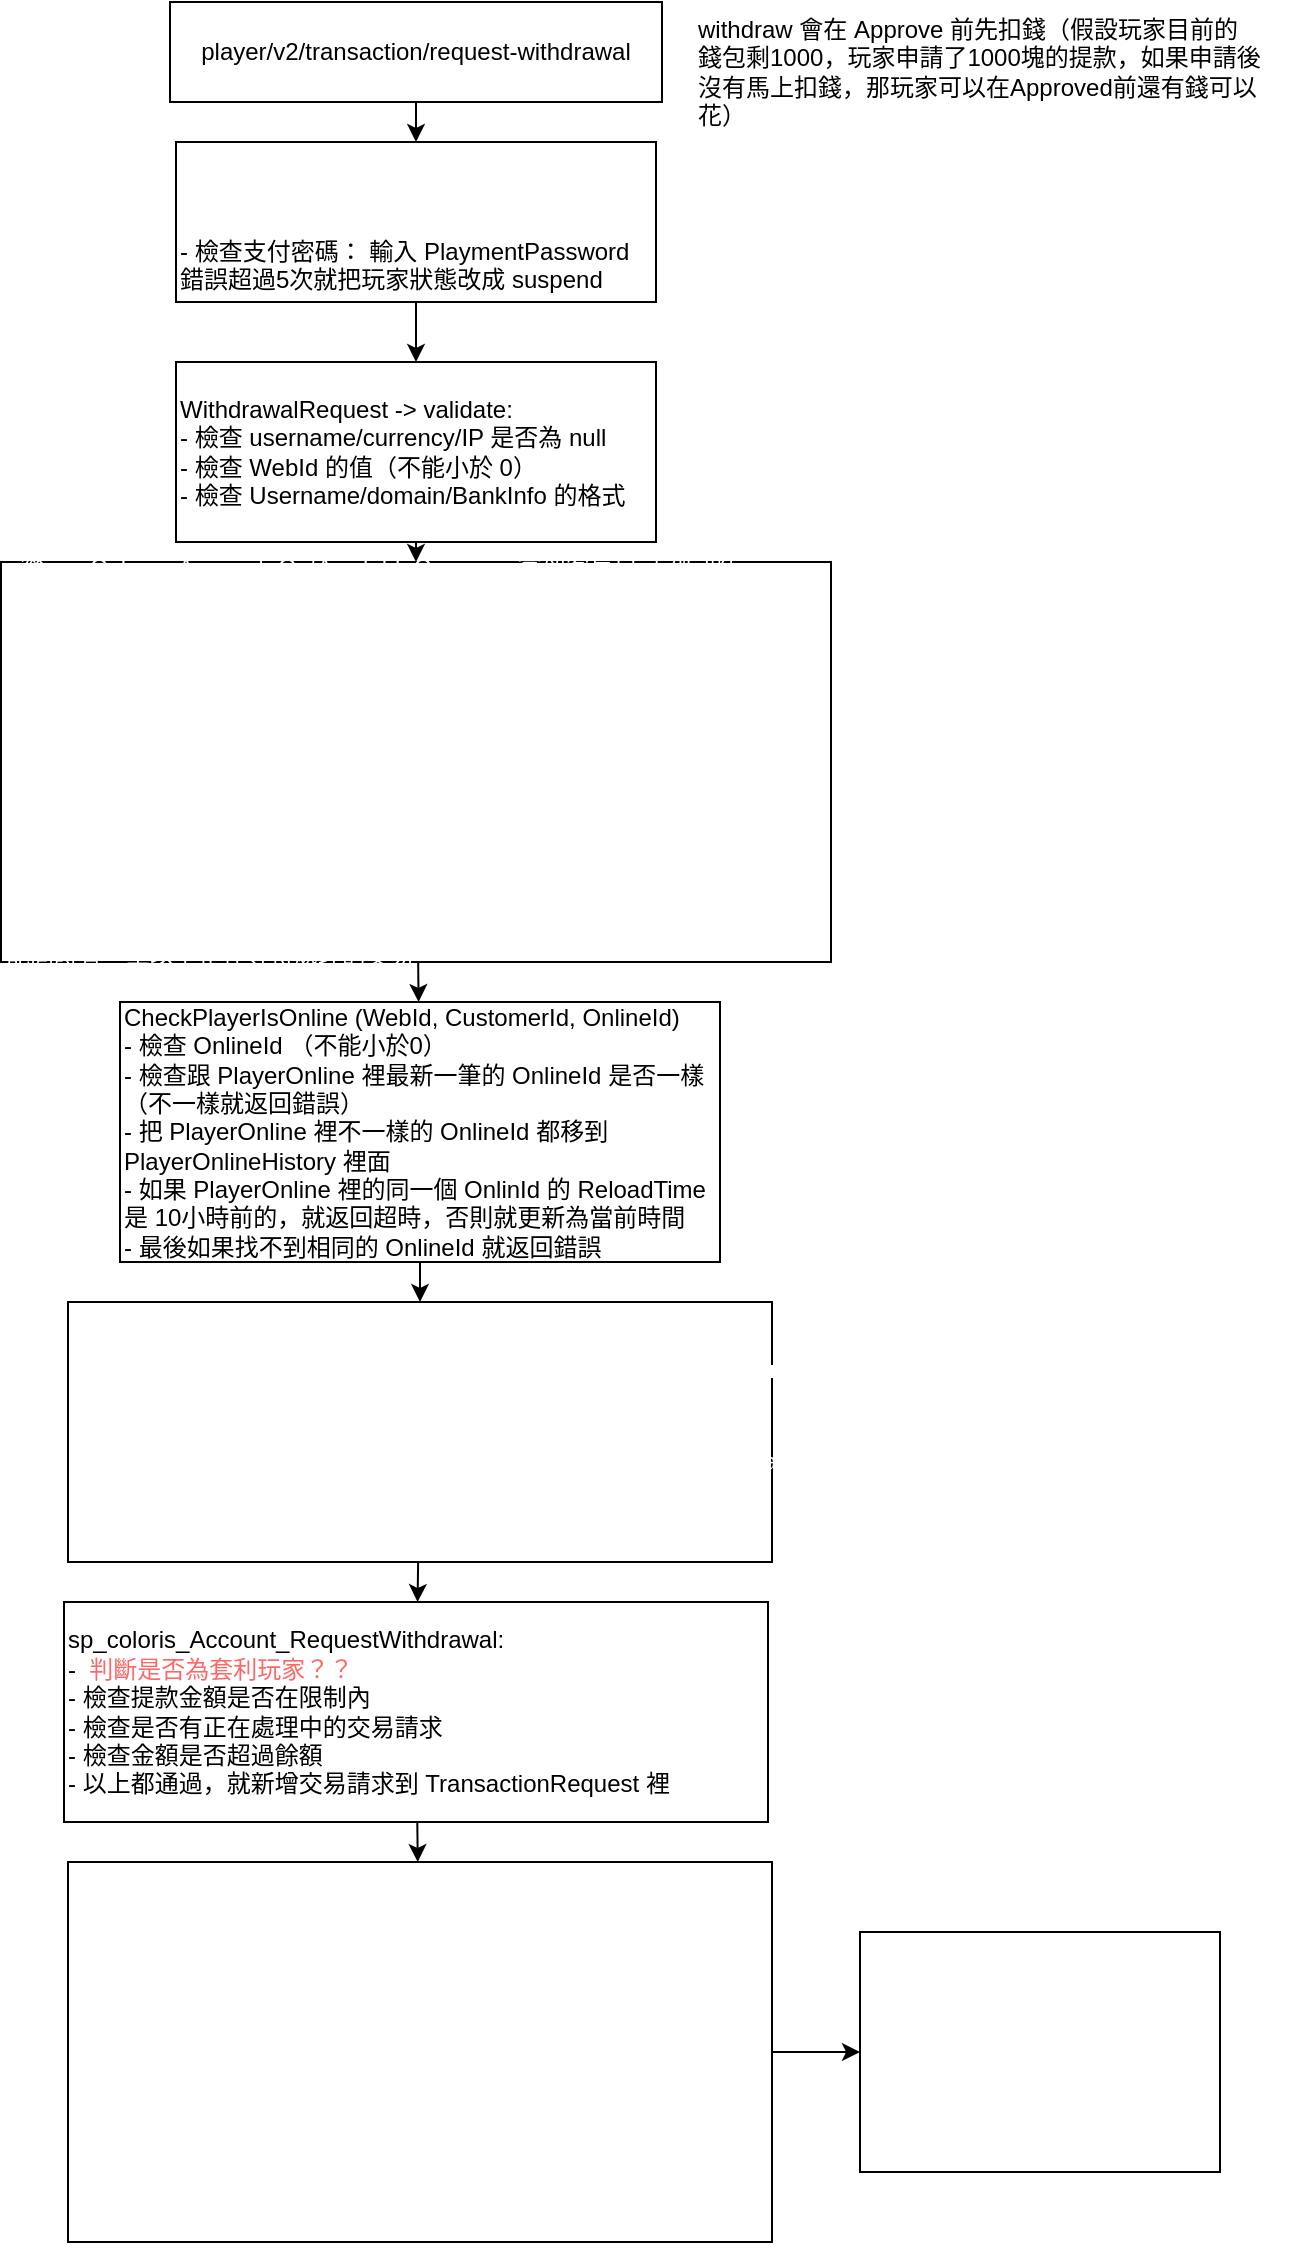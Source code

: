<mxfile>
    <diagram id="teszuPsZ5ThQxpp2naT3" name="Page-1">
        <mxGraphModel dx="1002" dy="571" grid="1" gridSize="10" guides="1" tooltips="1" connect="1" arrows="1" fold="1" page="1" pageScale="1" pageWidth="827" pageHeight="1169" math="0" shadow="0">
            <root>
                <mxCell id="0"/>
                <mxCell id="1" parent="0"/>
                <mxCell id="12" value="" style="edgeStyle=none;html=1;" parent="1" source="2" target="10" edge="1">
                    <mxGeometry relative="1" as="geometry"/>
                </mxCell>
                <mxCell id="2" value="player/v2/transaction/request-withdrawal" style="whiteSpace=wrap;html=1;rounded=0;" parent="1" vertex="1">
                    <mxGeometry x="265" y="40" width="246" height="50" as="geometry"/>
                </mxCell>
                <mxCell id="13" value="" style="edgeStyle=none;html=1;" parent="1" source="10" target="11" edge="1">
                    <mxGeometry relative="1" as="geometry"/>
                </mxCell>
                <mxCell id="10" value="&lt;span style=&quot;color: rgb(255, 255, 255);&quot;&gt;- req.GetUserData() 的 JWT 是利用 Filter 拿到 Header 的 Authorization 欄位的值&lt;/span&gt;&lt;span style=&quot;color: rgb(255, 102, 102);&quot;&gt;&lt;br&gt;&lt;/span&gt;&lt;br&gt;- 檢查支付密碼： 輸入 PlaymentPassword 錯誤超過5次就把玩家狀態改成 suspend" style="whiteSpace=wrap;html=1;rounded=0;align=left;" parent="1" vertex="1">
                    <mxGeometry x="268" y="110" width="240" height="80" as="geometry"/>
                </mxCell>
                <mxCell id="17" value="" style="edgeStyle=none;html=1;" parent="1" source="11" target="15" edge="1">
                    <mxGeometry relative="1" as="geometry"/>
                </mxCell>
                <mxCell id="11" value="WithdrawalRequest -&amp;gt; validate:&lt;br&gt;- 檢查 username/currency/IP 是否為 null&lt;br&gt;- 檢查 WebId 的值（不能小於 0）&lt;br&gt;- 檢查 Username/domain/BankInfo 的格式" style="whiteSpace=wrap;html=1;rounded=0;align=left;" parent="1" vertex="1">
                    <mxGeometry x="268" y="220" width="240" height="90" as="geometry"/>
                </mxCell>
                <mxCell id="19" value="" style="edgeStyle=none;html=1;fontSize=12;" parent="1" source="15" target="18" edge="1">
                    <mxGeometry relative="1" as="geometry"/>
                </mxCell>
                <mxCell id="15" value="&lt;font color=&quot;#ffffff&quot;&gt;&lt;font style=&quot;font-size: 12px;&quot;&gt;- 從 sp_Coloris_Account_GetAvailableCurrency 拿到客戶自己設定的 Currency 資訊&lt;br&gt;- 拿到的 Currency 為 null 返回錯誤&lt;br&gt;- withdrawal 的金額不在限制內/不允許小數點的設定但出現小數點的金額就返回錯誤&lt;br&gt;- 如果玩家的 DailyPlayerWithdrawalCount 有限制的話，從 sp_&lt;/font&gt;&lt;font style=&quot;font-size: 12px;&quot;&gt;&lt;font face=&quot;Consolas, Courier New, monospace&quot;&gt;Coloris_Account_GetPlayerDailyWithdrawalCount 拿到玩家今日的提款次數，如果提款次數超過限制的話，就返回錯誤&lt;/font&gt;&lt;br&gt;&lt;font face=&quot;Consolas, Courier New, monospace&quot;&gt;- IsWithdrawalLimitEnabled 代表玩家需要達到多少的turnover才能提款（假設 withdrawalLimit 是 200，每一次玩家結算後的 turnover 都會從200 減去），提款的時候&lt;/font&gt;&lt;/font&gt;&lt;span style=&quot;font-family: Consolas, &amp;quot;Courier New&amp;quot;, monospace;&quot;&gt;&lt;font style=&quot;font-size: 12px;&quot;&gt;如果大於0的話，就代表還沒達成條件，不能提款並返回錯誤&lt;/font&gt;&lt;/span&gt;&lt;font style=&quot;font-size: 12px;&quot;&gt;&lt;br&gt;&lt;font face=&quot;Consolas, Courier New, monospace&quot;&gt;- 如果 DailyWithdrawLimit 是 Yes 的話，每日只能提款一次，並且不能同時有一筆以上&lt;/font&gt;&lt;/font&gt;&lt;span style=&quot;font-family: Consolas, &amp;quot;Courier New&amp;quot;, monospace;&quot;&gt;正在等待處理的交易&lt;/span&gt;&lt;br&gt;&lt;/font&gt;" style="whiteSpace=wrap;html=1;rounded=0;align=left;" parent="1" vertex="1">
                    <mxGeometry x="180.5" y="320" width="415" height="200" as="geometry"/>
                </mxCell>
                <mxCell id="21" value="" style="edgeStyle=none;html=1;fontSize=12;" parent="1" source="18" target="20" edge="1">
                    <mxGeometry relative="1" as="geometry"/>
                </mxCell>
                <mxCell id="18" value="CheckPlayerIsOnline (WebId, CustomerId, OnlineId)&lt;br&gt;- 檢查 OnlineId （不能小於0）&lt;br&gt;- 檢查跟 PlayerOnline 裡最新一筆的 OnlineId 是否一樣 （不一樣就返回錯誤）&lt;br&gt;- 把 PlayerOnline 裡不一樣的 OnlineId 都移到 PlayerOnlineHistory 裡面&lt;br&gt;- 如果 PlayerOnline 裡的同一個 OnlinId 的 ReloadTime 是 10小時前的，就返回超時，否則就更新為當前時間&lt;br&gt;- 最後如果找不到相同的 OnlineId 就返回錯誤" style="whiteSpace=wrap;html=1;rounded=0;align=left;" parent="1" vertex="1">
                    <mxGeometry x="240" y="540" width="300" height="130" as="geometry"/>
                </mxCell>
                <mxCell id="23" value="" style="edgeStyle=none;html=1;fontSize=12;" parent="1" source="20" target="22" edge="1">
                    <mxGeometry relative="1" as="geometry"/>
                </mxCell>
                <mxCell id="20" value="&lt;font color=&quot;#ffffff&quot;&gt;從 sp_&lt;font style=&quot;&quot; face=&quot;Consolas, Courier New, monospace&quot;&gt;Coloris_Account_GetCustomerAndHierarchyStatus 拿到玩家跟其所有階層的 Status&lt;/font&gt;&lt;br&gt;&lt;font style=&quot;&quot; face=&quot;Consolas, Courier New, monospace&quot;&gt;- 如果 Status 中包含 closed/suspend/deleted/!cash/compnayCap/streamPlayer 的話就返回錯誤&lt;/font&gt;&lt;/font&gt;" style="whiteSpace=wrap;html=1;rounded=0;align=left;" parent="1" vertex="1">
                    <mxGeometry x="214" y="690" width="352" height="130" as="geometry"/>
                </mxCell>
                <mxCell id="25" value="" style="edgeStyle=none;html=1;fontSize=12;fontColor=#FF6666;" parent="1" source="22" target="24" edge="1">
                    <mxGeometry relative="1" as="geometry"/>
                </mxCell>
                <mxCell id="22" value="sp_coloris_Account_RequestWithdrawal:&lt;br&gt;-&amp;nbsp; &lt;font color=&quot;#ff6666&quot;&gt;判斷是否為套利玩家？？&lt;/font&gt;&lt;br&gt;- 檢查提款金額是否在限制內&lt;br&gt;- 檢查是否有正在處理中的交易請求&lt;br&gt;- 檢查金額是否超過餘額&lt;br&gt;- 以上都通過，就新增交易請求到 TransactionRequest 裡" style="whiteSpace=wrap;html=1;rounded=0;align=left;" parent="1" vertex="1">
                    <mxGeometry x="212" y="840" width="352" height="110" as="geometry"/>
                </mxCell>
                <mxCell id="27" value="" style="edgeStyle=none;html=1;fontFamily=Helvetica;fontSize=12;fontColor=#FF6666;" parent="1" source="24" target="26" edge="1">
                    <mxGeometry relative="1" as="geometry"/>
                </mxCell>
                <mxCell id="24" value="&lt;font color=&quot;#ffffff&quot;&gt;sp_coloris_Account_AddSingleTransfer (deposit &amp;amp; withdraw 共用的sp):&lt;br&gt;- 根據不同的 TransactionType 拿到玩家的Id，匯率，交易狀態&lt;br&gt;- 如果 Outstanding 小於0 就返回錯誤&lt;br&gt;- 根據不同的 TransactionType 跟 TransactionStatus 更新 ExternalRefNo 跟生成 RefNo + ActionTypeText&lt;br&gt;- 新增資料到 Statement （記錄了CashIn,CashOut....）&lt;br&gt;- 利用 sp_Record_InsertBalanceHistory 新增資料到 BalanceHistory (cashBalanceDetla 是負數)&lt;br&gt;- 更新 CashSettled (主要更新的是TransferOut)&lt;br&gt;- 利用 sp_&lt;font style=&quot;font-size: 12px;&quot;&gt;Common_Transfer_UpdateDailyStatement 更新 DailyStatement 跟 新增資料到 DailyStatementHistory&lt;/font&gt;&lt;br&gt;-&amp;nbsp;&lt;/font&gt;" style="whiteSpace=wrap;html=1;rounded=0;align=left;" parent="1" vertex="1">
                    <mxGeometry x="214" y="970" width="352" height="190" as="geometry"/>
                </mxCell>
                <mxCell id="26" value="&lt;div style=&quot;line-height: 19px;&quot;&gt;&lt;font color=&quot;#ffffff&quot;&gt;如果設定為sendAlertToIM的話就寄信（先獲取IM setting，然後通過TelegramBotClient寄信）&lt;/font&gt;&lt;/div&gt;&lt;div style=&quot;line-height: 19px;&quot;&gt;&lt;font color=&quot;#ffffff&quot;&gt;- 最後記錄 user action 到 UserActionRecord 裡&lt;/font&gt;&lt;/div&gt;" style="whiteSpace=wrap;html=1;align=left;rounded=0;" parent="1" vertex="1">
                    <mxGeometry x="610" y="1005" width="180" height="120" as="geometry"/>
                </mxCell>
                <mxCell id="28" value="withdraw 會在 Approve 前先扣錢（假設玩家目前的&lt;br&gt;錢包剩1000，玩家申請了1000塊的提款，如果申請後&lt;br&gt;沒有馬上扣錢，那玩家可以在Approved前還有錢可以&lt;br&gt;花）" style="text;html=1;align=left;verticalAlign=middle;resizable=0;points=[];autosize=1;strokeColor=none;fillColor=none;" vertex="1" parent="1">
                    <mxGeometry x="527" y="40" width="300" height="70" as="geometry"/>
                </mxCell>
            </root>
        </mxGraphModel>
    </diagram>
</mxfile>